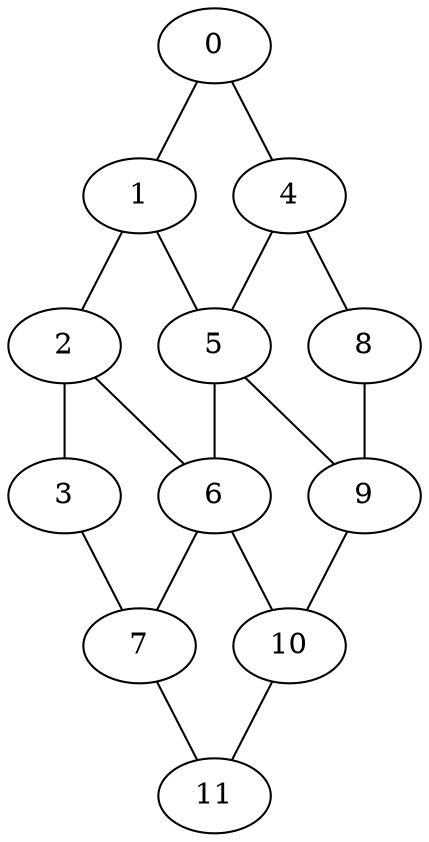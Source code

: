 graph G {
0 [Navigable=0, Occupancy=0, X=0, Y=0];
1 [Navigable=0, Occupancy=0, X=0, Y=1];
2 [Navigable=0, Occupancy=0, X=0, Y=2];
3 [Navigable=0, Occupancy=0, X=0, Y=3];
4 [Navigable=0, Occupancy=0, X=1, Y=0];
5 [Navigable=0, Occupancy=0, X=1, Y=1];
6 [Navigable=0, Occupancy=0, X=1, Y=2];
7 [Navigable=0, Occupancy=0, X=1, Y=3];
8 [Navigable=0, Occupancy=0, X=2, Y=0];
9 [Navigable=0, Occupancy=0, X=2, Y=1];
10 [Navigable=0, Occupancy=0, X=2, Y=2];
11 [Navigable=0, Occupancy=0, X=2, Y=3];
0--1 ;
1--2 ;
2--3 ;
0--4 ;
4--5 ;
1--5 ;
5--6 ;
2--6 ;
6--7 ;
3--7 ;
4--8 ;
8--9 ;
5--9 ;
9--10 ;
6--10 ;
10--11 ;
7--11 ;
}
